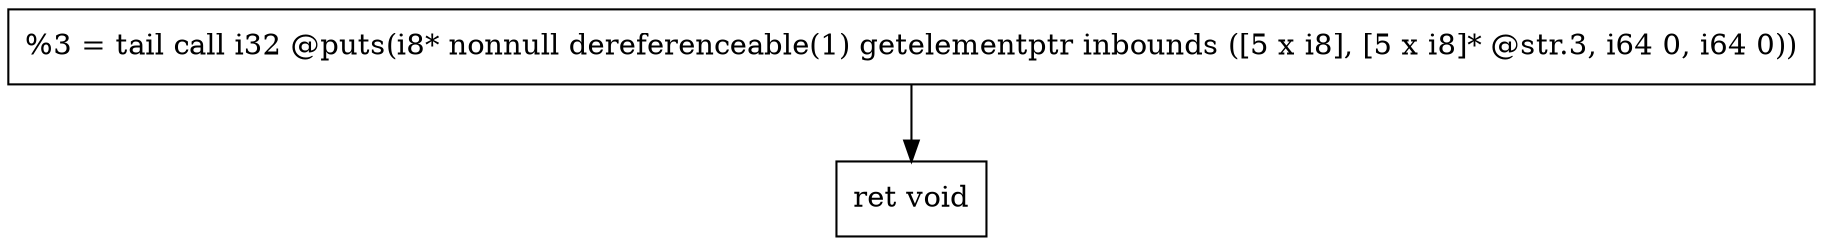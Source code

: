 digraph "DFG for'crackme' function" {
	Node0xb6e7d0[shape=record, label="  %3 = tail call i32 @puts(i8* nonnull dereferenceable(1) getelementptr inbounds ([5 x i8], [5 x i8]* @str.3, i64 0, i64 0))"];
	Node0xb6e870[shape=record, label="  ret void"];
	Node0xb6e7d0 -> Node0xb6e870;
edge [color=red]
}
